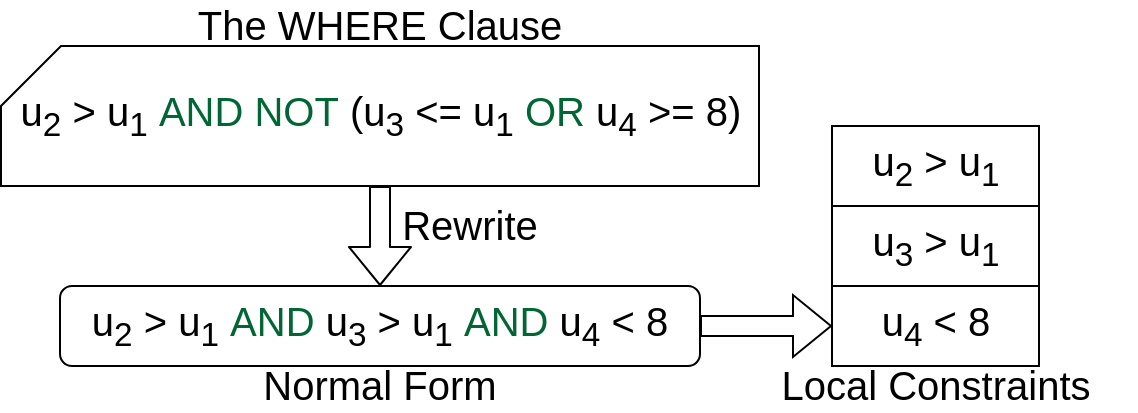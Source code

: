 <mxfile version="14.1.8" type="device"><diagram id="jIlpyn5bYAeZ-FT5LLw2" name="Page-1"><mxGraphModel dx="1102" dy="807" grid="1" gridSize="10" guides="1" tooltips="1" connect="1" arrows="1" fold="1" page="1" pageScale="1" pageWidth="827" pageHeight="1169" math="0" shadow="0"><root><mxCell id="0"/><mxCell id="1" parent="0"/><mxCell id="G8khlxKQaDrvb0rUFY7Q-6" style="edgeStyle=orthogonalEdgeStyle;rounded=0;orthogonalLoop=1;jettySize=auto;html=1;exitX=1;exitY=0.5;exitDx=0;exitDy=0;entryX=0;entryY=0.5;entryDx=0;entryDy=0;shape=flexArrow;" edge="1" parent="1" source="-JKGRpFSXHN7SXvAvfP7-3" target="G8khlxKQaDrvb0rUFY7Q-4"><mxGeometry relative="1" as="geometry"/></mxCell><mxCell id="-JKGRpFSXHN7SXvAvfP7-3" value="&lt;font style=&quot;font-size: 20px&quot;&gt;u&lt;sub&gt;2&lt;/sub&gt;&amp;nbsp;&amp;gt; u&lt;sub&gt;1&lt;/sub&gt;&amp;nbsp;&lt;font color=&quot;#006633&quot;&gt;AND &lt;/font&gt;u&lt;sub&gt;3&lt;/sub&gt;&amp;nbsp;&amp;gt; u&lt;sub&gt;1&lt;/sub&gt;&amp;nbsp;&lt;font color=&quot;#006633&quot;&gt;AND&lt;/font&gt; u&lt;sub&gt;4&lt;/sub&gt;&amp;nbsp;&amp;lt; 8&lt;br&gt;&lt;/font&gt;" style="rounded=1;whiteSpace=wrap;html=1;" parent="1" vertex="1"><mxGeometry x="254" y="340" width="320" height="40" as="geometry"/></mxCell><mxCell id="3fYxllc7_BN2STo4zSX0-1" value="&lt;font style=&quot;font-size: 20px&quot;&gt;The WHERE Clause&lt;/font&gt;" style="text;html=1;strokeColor=none;fillColor=none;align=center;verticalAlign=middle;whiteSpace=wrap;rounded=0;fontSize=18;" parent="1" vertex="1"><mxGeometry x="314" y="200" width="200" height="20" as="geometry"/></mxCell><mxCell id="vMPoV1PHxBISRy4w5jjz-1" value="&lt;font style=&quot;font-size: 20px&quot;&gt;Normal Form&lt;/font&gt;" style="text;html=1;strokeColor=none;fillColor=none;align=center;verticalAlign=middle;whiteSpace=wrap;rounded=0;fontSize=18;" parent="1" vertex="1"><mxGeometry x="314" y="380" width="200" height="20" as="geometry"/></mxCell><mxCell id="G8khlxKQaDrvb0rUFY7Q-1" value="" style="shape=flexArrow;endArrow=classic;html=1;" edge="1" parent="1"><mxGeometry width="50" height="50" relative="1" as="geometry"><mxPoint x="414" y="290" as="sourcePoint"/><mxPoint x="414" y="340" as="targetPoint"/></mxGeometry></mxCell><mxCell id="G8khlxKQaDrvb0rUFY7Q-2" value="&lt;span style=&quot;font-size: 20px&quot;&gt;u&lt;sub&gt;2&lt;/sub&gt;&lt;/span&gt;&lt;span style=&quot;font-size: 20px&quot;&gt;&amp;nbsp;&amp;gt; u&lt;sub&gt;1&lt;/sub&gt;&amp;nbsp;&lt;/span&gt;&lt;font color=&quot;#006633&quot; style=&quot;font-size: 20px&quot;&gt;AND NOT&lt;/font&gt;&lt;span style=&quot;font-size: 20px&quot;&gt;&amp;nbsp;(u&lt;sub&gt;3&lt;/sub&gt;&lt;/span&gt;&lt;span style=&quot;font-size: 20px&quot;&gt;&amp;nbsp;&amp;lt;= u&lt;sub&gt;1&lt;/sub&gt;&lt;/span&gt;&lt;span style=&quot;font-size: 20px&quot;&gt;&amp;nbsp;&lt;/span&gt;&lt;font color=&quot;#006633&quot; style=&quot;font-size: 20px&quot;&gt;OR&lt;/font&gt;&lt;span style=&quot;font-size: 20px&quot;&gt;&amp;nbsp;u&lt;sub&gt;4&lt;/sub&gt;&lt;/span&gt;&lt;span style=&quot;font-size: 20px&quot;&gt;&amp;nbsp;&amp;gt;= 8)&lt;/span&gt;" style="shape=card;whiteSpace=wrap;html=1;" vertex="1" parent="1"><mxGeometry x="224.5" y="220" width="379" height="70" as="geometry"/></mxCell><mxCell id="G8khlxKQaDrvb0rUFY7Q-3" value="&lt;font style=&quot;font-size: 20px&quot;&gt;u&lt;sub&gt;2&lt;/sub&gt;&amp;nbsp;&amp;gt; u&lt;sub&gt;1&lt;/sub&gt;&lt;/font&gt;" style="rounded=0;whiteSpace=wrap;html=1;" vertex="1" parent="1"><mxGeometry x="640" y="260" width="103.5" height="40" as="geometry"/></mxCell><mxCell id="G8khlxKQaDrvb0rUFY7Q-4" value="&lt;font style=&quot;font-size: 20px&quot;&gt;u&lt;sub&gt;4&lt;/sub&gt;&amp;nbsp;&amp;lt; 8&lt;/font&gt;" style="rounded=0;whiteSpace=wrap;html=1;" vertex="1" parent="1"><mxGeometry x="640" y="340" width="103.5" height="40" as="geometry"/></mxCell><mxCell id="G8khlxKQaDrvb0rUFY7Q-5" value="&lt;font style=&quot;font-size: 20px&quot;&gt;u&lt;sub&gt;3&lt;/sub&gt;&amp;nbsp;&amp;gt; u&lt;sub&gt;1&lt;/sub&gt;&lt;/font&gt;" style="rounded=0;whiteSpace=wrap;html=1;" vertex="1" parent="1"><mxGeometry x="640" y="300" width="103.5" height="40" as="geometry"/></mxCell><mxCell id="G8khlxKQaDrvb0rUFY7Q-7" value="&lt;font style=&quot;font-size: 20px&quot;&gt;Local Constraints&lt;/font&gt;" style="text;html=1;strokeColor=none;fillColor=none;align=center;verticalAlign=middle;whiteSpace=wrap;rounded=0;fontSize=18;" vertex="1" parent="1"><mxGeometry x="591.75" y="380" width="200" height="20" as="geometry"/></mxCell><mxCell id="G8khlxKQaDrvb0rUFY7Q-8" value="&lt;font style=&quot;font-size: 20px&quot;&gt;Rewrite&lt;/font&gt;" style="text;html=1;strokeColor=none;fillColor=none;align=center;verticalAlign=middle;whiteSpace=wrap;rounded=0;fontSize=18;" vertex="1" parent="1"><mxGeometry x="420" y="300" width="78.25" height="20" as="geometry"/></mxCell></root></mxGraphModel></diagram></mxfile>